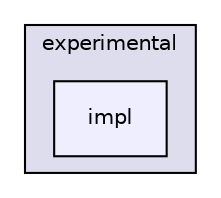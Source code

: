 digraph "/home/scchan/code/hcc/include/experimental/impl" {
  compound=true
  node [ fontsize="10", fontname="Helvetica"];
  edge [ labelfontsize="10", labelfontname="Helvetica"];
  subgraph clusterdir_7ea5709949ed4e498a37503741c1593c {
    graph [ bgcolor="#ddddee", pencolor="black", label="experimental" fontname="Helvetica", fontsize="10", URL="dir_7ea5709949ed4e498a37503741c1593c.html"]
  dir_3786dd80f0704ca485e037849f27cbff [shape=box, label="impl", style="filled", fillcolor="#eeeeff", pencolor="black", URL="dir_3786dd80f0704ca485e037849f27cbff.html"];
  }
}
